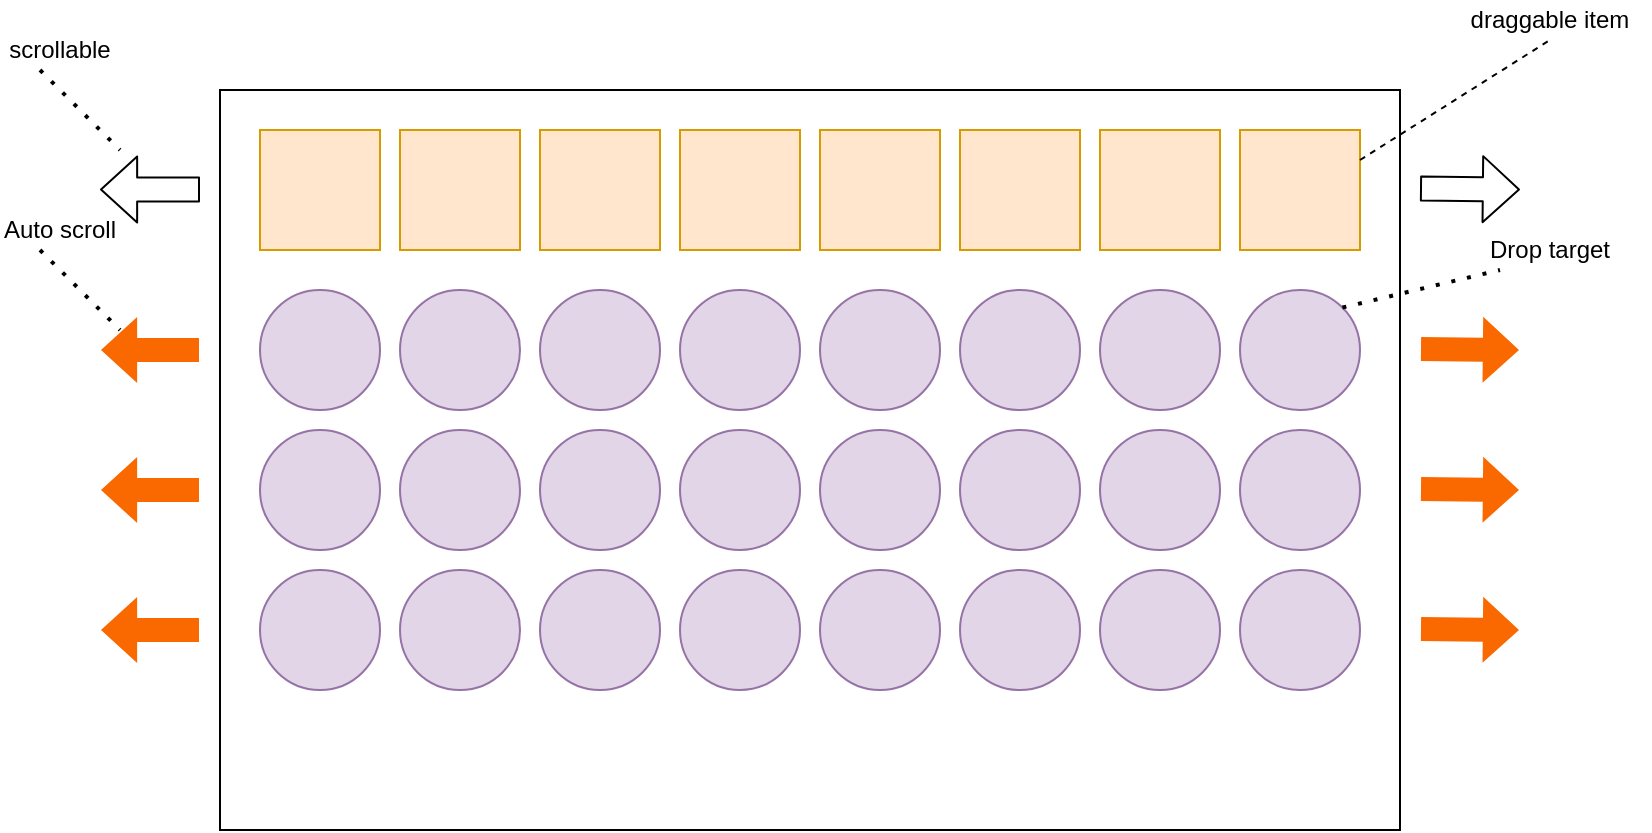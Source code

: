 <mxfile version="14.6.12" type="device"><diagram id="pHgnhCrQF7_hbc3S3U0g" name="Page-1"><mxGraphModel dx="868" dy="565" grid="1" gridSize="10" guides="1" tooltips="1" connect="1" arrows="1" fold="1" page="1" pageScale="1" pageWidth="850" pageHeight="1100" math="0" shadow="0"><root><mxCell id="0"/><mxCell id="1" parent="0"/><mxCell id="5iXN7lunduyKiRHRbcGU-1" value="" style="rounded=0;whiteSpace=wrap;html=1;" vertex="1" parent="1"><mxGeometry x="120" y="80" width="590" height="370" as="geometry"/></mxCell><mxCell id="5iXN7lunduyKiRHRbcGU-2" value="" style="rounded=0;whiteSpace=wrap;html=1;fillColor=#ffe6cc;strokeColor=#d79b00;" vertex="1" parent="1"><mxGeometry x="140" y="100" width="60" height="60" as="geometry"/></mxCell><mxCell id="5iXN7lunduyKiRHRbcGU-3" value="" style="rounded=0;whiteSpace=wrap;html=1;fillColor=#ffe6cc;strokeColor=#d79b00;" vertex="1" parent="1"><mxGeometry x="210" y="100" width="60" height="60" as="geometry"/></mxCell><mxCell id="5iXN7lunduyKiRHRbcGU-4" value="" style="rounded=0;whiteSpace=wrap;html=1;fillColor=#ffe6cc;strokeColor=#d79b00;" vertex="1" parent="1"><mxGeometry x="280" y="100" width="60" height="60" as="geometry"/></mxCell><mxCell id="5iXN7lunduyKiRHRbcGU-5" value="" style="rounded=0;whiteSpace=wrap;html=1;fillColor=#ffe6cc;strokeColor=#d79b00;" vertex="1" parent="1"><mxGeometry x="350" y="100" width="60" height="60" as="geometry"/></mxCell><mxCell id="5iXN7lunduyKiRHRbcGU-6" value="" style="rounded=0;whiteSpace=wrap;html=1;fillColor=#ffe6cc;strokeColor=#d79b00;" vertex="1" parent="1"><mxGeometry x="420" y="100" width="60" height="60" as="geometry"/></mxCell><mxCell id="5iXN7lunduyKiRHRbcGU-7" value="" style="rounded=0;whiteSpace=wrap;html=1;fillColor=#ffe6cc;strokeColor=#d79b00;" vertex="1" parent="1"><mxGeometry x="490" y="100" width="60" height="60" as="geometry"/></mxCell><mxCell id="5iXN7lunduyKiRHRbcGU-8" value="" style="rounded=0;whiteSpace=wrap;html=1;fillColor=#ffe6cc;strokeColor=#d79b00;" vertex="1" parent="1"><mxGeometry x="560" y="100" width="60" height="60" as="geometry"/></mxCell><mxCell id="5iXN7lunduyKiRHRbcGU-9" value="" style="rounded=0;whiteSpace=wrap;html=1;fillColor=#ffe6cc;strokeColor=#d79b00;" vertex="1" parent="1"><mxGeometry x="630" y="100" width="60" height="60" as="geometry"/></mxCell><mxCell id="5iXN7lunduyKiRHRbcGU-11" value="" style="endArrow=none;dashed=1;html=1;entryX=0.5;entryY=1;entryDx=0;entryDy=0;exitX=1;exitY=0.25;exitDx=0;exitDy=0;" edge="1" parent="1" source="5iXN7lunduyKiRHRbcGU-9" target="5iXN7lunduyKiRHRbcGU-14"><mxGeometry width="50" height="50" relative="1" as="geometry"><mxPoint x="720" y="85" as="sourcePoint"/><mxPoint x="645" y="75" as="targetPoint"/></mxGeometry></mxCell><mxCell id="5iXN7lunduyKiRHRbcGU-14" value="draggable item" style="text;html=1;strokeColor=none;fillColor=none;align=center;verticalAlign=middle;whiteSpace=wrap;rounded=0;" vertex="1" parent="1"><mxGeometry x="735" y="35" width="100" height="20" as="geometry"/></mxCell><mxCell id="5iXN7lunduyKiRHRbcGU-16" value="" style="ellipse;whiteSpace=wrap;html=1;fillColor=#e1d5e7;strokeColor=#9673a6;" vertex="1" parent="1"><mxGeometry x="210" y="180" width="60" height="60" as="geometry"/></mxCell><mxCell id="5iXN7lunduyKiRHRbcGU-23" value="" style="ellipse;whiteSpace=wrap;html=1;fillColor=#e1d5e7;strokeColor=#9673a6;" vertex="1" parent="1"><mxGeometry x="280" y="180" width="60" height="60" as="geometry"/></mxCell><mxCell id="5iXN7lunduyKiRHRbcGU-24" value="" style="ellipse;whiteSpace=wrap;html=1;fillColor=#e1d5e7;strokeColor=#9673a6;" vertex="1" parent="1"><mxGeometry x="350" y="180" width="60" height="60" as="geometry"/></mxCell><mxCell id="5iXN7lunduyKiRHRbcGU-25" value="" style="ellipse;whiteSpace=wrap;html=1;fillColor=#e1d5e7;strokeColor=#9673a6;" vertex="1" parent="1"><mxGeometry x="420" y="180" width="60" height="60" as="geometry"/></mxCell><mxCell id="5iXN7lunduyKiRHRbcGU-26" value="" style="ellipse;whiteSpace=wrap;html=1;fillColor=#e1d5e7;strokeColor=#9673a6;" vertex="1" parent="1"><mxGeometry x="490" y="180" width="60" height="60" as="geometry"/></mxCell><mxCell id="5iXN7lunduyKiRHRbcGU-27" value="" style="ellipse;whiteSpace=wrap;html=1;fillColor=#e1d5e7;strokeColor=#9673a6;" vertex="1" parent="1"><mxGeometry x="560" y="180" width="60" height="60" as="geometry"/></mxCell><mxCell id="5iXN7lunduyKiRHRbcGU-33" value="" style="shape=flexArrow;endArrow=classic;html=1;width=12;endSize=5.69;fillColor=#fa6800;strokeColor=none;" edge="1" parent="1"><mxGeometry width="50" height="50" relative="1" as="geometry"><mxPoint x="720" y="209.5" as="sourcePoint"/><mxPoint x="770" y="210" as="targetPoint"/></mxGeometry></mxCell><mxCell id="5iXN7lunduyKiRHRbcGU-34" value="" style="shape=flexArrow;endArrow=classic;html=1;width=12;endSize=5.69;fillColor=#fa6800;strokeColor=none;" edge="1" parent="1"><mxGeometry width="50" height="50" relative="1" as="geometry"><mxPoint x="110" y="210" as="sourcePoint"/><mxPoint x="60" y="210" as="targetPoint"/></mxGeometry></mxCell><mxCell id="5iXN7lunduyKiRHRbcGU-36" value="" style="ellipse;whiteSpace=wrap;html=1;fillColor=#e1d5e7;strokeColor=#9673a6;" vertex="1" parent="1"><mxGeometry x="140" y="180" width="60" height="60" as="geometry"/></mxCell><mxCell id="5iXN7lunduyKiRHRbcGU-37" value="" style="ellipse;whiteSpace=wrap;html=1;fillColor=#e1d5e7;strokeColor=#9673a6;" vertex="1" parent="1"><mxGeometry x="630" y="180" width="60" height="60" as="geometry"/></mxCell><mxCell id="5iXN7lunduyKiRHRbcGU-38" value="" style="ellipse;whiteSpace=wrap;html=1;fillColor=#e1d5e7;strokeColor=#9673a6;" vertex="1" parent="1"><mxGeometry x="210" y="250" width="60" height="60" as="geometry"/></mxCell><mxCell id="5iXN7lunduyKiRHRbcGU-39" value="" style="ellipse;whiteSpace=wrap;html=1;fillColor=#e1d5e7;strokeColor=#9673a6;" vertex="1" parent="1"><mxGeometry x="280" y="250" width="60" height="60" as="geometry"/></mxCell><mxCell id="5iXN7lunduyKiRHRbcGU-40" value="" style="ellipse;whiteSpace=wrap;html=1;fillColor=#e1d5e7;strokeColor=#9673a6;" vertex="1" parent="1"><mxGeometry x="350" y="250" width="60" height="60" as="geometry"/></mxCell><mxCell id="5iXN7lunduyKiRHRbcGU-41" value="" style="ellipse;whiteSpace=wrap;html=1;fillColor=#e1d5e7;strokeColor=#9673a6;" vertex="1" parent="1"><mxGeometry x="420" y="250" width="60" height="60" as="geometry"/></mxCell><mxCell id="5iXN7lunduyKiRHRbcGU-42" value="" style="ellipse;whiteSpace=wrap;html=1;fillColor=#e1d5e7;strokeColor=#9673a6;" vertex="1" parent="1"><mxGeometry x="490" y="250" width="60" height="60" as="geometry"/></mxCell><mxCell id="5iXN7lunduyKiRHRbcGU-43" value="" style="ellipse;whiteSpace=wrap;html=1;fillColor=#e1d5e7;strokeColor=#9673a6;" vertex="1" parent="1"><mxGeometry x="560" y="250" width="60" height="60" as="geometry"/></mxCell><mxCell id="5iXN7lunduyKiRHRbcGU-44" value="" style="shape=flexArrow;endArrow=classic;html=1;width=12;endSize=5.69;fillColor=#fa6800;strokeColor=none;" edge="1" parent="1"><mxGeometry width="50" height="50" relative="1" as="geometry"><mxPoint x="720" y="279.5" as="sourcePoint"/><mxPoint x="770" y="280" as="targetPoint"/></mxGeometry></mxCell><mxCell id="5iXN7lunduyKiRHRbcGU-45" value="" style="shape=flexArrow;endArrow=classic;html=1;width=12;endSize=5.69;fillColor=#fa6800;strokeColor=none;" edge="1" parent="1"><mxGeometry width="50" height="50" relative="1" as="geometry"><mxPoint x="110" y="280" as="sourcePoint"/><mxPoint x="60" y="280" as="targetPoint"/></mxGeometry></mxCell><mxCell id="5iXN7lunduyKiRHRbcGU-46" value="" style="ellipse;whiteSpace=wrap;html=1;fillColor=#e1d5e7;strokeColor=#9673a6;" vertex="1" parent="1"><mxGeometry x="140" y="250" width="60" height="60" as="geometry"/></mxCell><mxCell id="5iXN7lunduyKiRHRbcGU-47" value="" style="ellipse;whiteSpace=wrap;html=1;fillColor=#e1d5e7;strokeColor=#9673a6;" vertex="1" parent="1"><mxGeometry x="630" y="250" width="60" height="60" as="geometry"/></mxCell><mxCell id="5iXN7lunduyKiRHRbcGU-48" value="" style="ellipse;whiteSpace=wrap;html=1;fillColor=#e1d5e7;strokeColor=#9673a6;" vertex="1" parent="1"><mxGeometry x="210" y="320" width="60" height="60" as="geometry"/></mxCell><mxCell id="5iXN7lunduyKiRHRbcGU-49" value="" style="ellipse;whiteSpace=wrap;html=1;fillColor=#e1d5e7;strokeColor=#9673a6;" vertex="1" parent="1"><mxGeometry x="280" y="320" width="60" height="60" as="geometry"/></mxCell><mxCell id="5iXN7lunduyKiRHRbcGU-50" value="" style="ellipse;whiteSpace=wrap;html=1;fillColor=#e1d5e7;strokeColor=#9673a6;" vertex="1" parent="1"><mxGeometry x="350" y="320" width="60" height="60" as="geometry"/></mxCell><mxCell id="5iXN7lunduyKiRHRbcGU-51" value="" style="ellipse;whiteSpace=wrap;html=1;fillColor=#e1d5e7;strokeColor=#9673a6;" vertex="1" parent="1"><mxGeometry x="420" y="320" width="60" height="60" as="geometry"/></mxCell><mxCell id="5iXN7lunduyKiRHRbcGU-52" value="" style="ellipse;whiteSpace=wrap;html=1;fillColor=#e1d5e7;strokeColor=#9673a6;" vertex="1" parent="1"><mxGeometry x="490" y="320" width="60" height="60" as="geometry"/></mxCell><mxCell id="5iXN7lunduyKiRHRbcGU-53" value="" style="ellipse;whiteSpace=wrap;html=1;fillColor=#e1d5e7;strokeColor=#9673a6;" vertex="1" parent="1"><mxGeometry x="560" y="320" width="60" height="60" as="geometry"/></mxCell><mxCell id="5iXN7lunduyKiRHRbcGU-54" value="" style="shape=flexArrow;endArrow=classic;html=1;width=12;endSize=5.69;fillColor=#fa6800;strokeColor=none;" edge="1" parent="1"><mxGeometry width="50" height="50" relative="1" as="geometry"><mxPoint x="720" y="349.5" as="sourcePoint"/><mxPoint x="770" y="350" as="targetPoint"/></mxGeometry></mxCell><mxCell id="5iXN7lunduyKiRHRbcGU-55" value="" style="shape=flexArrow;endArrow=classic;html=1;width=12;endSize=5.69;fillColor=#fa6800;strokeColor=none;" edge="1" parent="1"><mxGeometry width="50" height="50" relative="1" as="geometry"><mxPoint x="110" y="350" as="sourcePoint"/><mxPoint x="60" y="350" as="targetPoint"/></mxGeometry></mxCell><mxCell id="5iXN7lunduyKiRHRbcGU-56" value="" style="ellipse;whiteSpace=wrap;html=1;fillColor=#e1d5e7;strokeColor=#9673a6;" vertex="1" parent="1"><mxGeometry x="140" y="320" width="60" height="60" as="geometry"/></mxCell><mxCell id="5iXN7lunduyKiRHRbcGU-57" value="" style="ellipse;whiteSpace=wrap;html=1;fillColor=#e1d5e7;strokeColor=#9673a6;" vertex="1" parent="1"><mxGeometry x="630" y="320" width="60" height="60" as="geometry"/></mxCell><mxCell id="5iXN7lunduyKiRHRbcGU-58" value="" style="endArrow=none;dashed=1;html=1;dashPattern=1 3;strokeWidth=2;exitX=1;exitY=0;exitDx=0;exitDy=0;entryX=0.25;entryY=1;entryDx=0;entryDy=0;" edge="1" parent="1" source="5iXN7lunduyKiRHRbcGU-37" target="5iXN7lunduyKiRHRbcGU-59"><mxGeometry width="50" height="50" relative="1" as="geometry"><mxPoint x="770" y="160" as="sourcePoint"/><mxPoint x="790" y="120" as="targetPoint"/></mxGeometry></mxCell><mxCell id="5iXN7lunduyKiRHRbcGU-59" value="Drop target" style="text;html=1;strokeColor=none;fillColor=none;align=center;verticalAlign=middle;whiteSpace=wrap;rounded=0;" vertex="1" parent="1"><mxGeometry x="735" y="150" width="100" height="20" as="geometry"/></mxCell><mxCell id="5iXN7lunduyKiRHRbcGU-61" value="" style="shape=flexArrow;endArrow=classic;html=1;width=12;endSize=5.69;" edge="1" parent="1"><mxGeometry width="50" height="50" relative="1" as="geometry"><mxPoint x="720" y="129.25" as="sourcePoint"/><mxPoint x="770" y="129.75" as="targetPoint"/></mxGeometry></mxCell><mxCell id="5iXN7lunduyKiRHRbcGU-62" value="" style="shape=flexArrow;endArrow=classic;html=1;width=12;endSize=5.69;" edge="1" parent="1"><mxGeometry width="50" height="50" relative="1" as="geometry"><mxPoint x="110" y="129.75" as="sourcePoint"/><mxPoint x="60" y="129.75" as="targetPoint"/></mxGeometry></mxCell><mxCell id="5iXN7lunduyKiRHRbcGU-65" value="" style="endArrow=none;dashed=1;html=1;dashPattern=1 3;strokeWidth=2;" edge="1" parent="1"><mxGeometry width="50" height="50" relative="1" as="geometry"><mxPoint x="30" y="70" as="sourcePoint"/><mxPoint x="70" y="110" as="targetPoint"/></mxGeometry></mxCell><mxCell id="5iXN7lunduyKiRHRbcGU-67" value="scrollable" style="text;html=1;strokeColor=none;fillColor=none;align=center;verticalAlign=middle;whiteSpace=wrap;rounded=0;" vertex="1" parent="1"><mxGeometry x="10" y="50" width="60" height="20" as="geometry"/></mxCell><mxCell id="5iXN7lunduyKiRHRbcGU-68" value="" style="endArrow=none;dashed=1;html=1;dashPattern=1 3;strokeWidth=2;" edge="1" parent="1"><mxGeometry width="50" height="50" relative="1" as="geometry"><mxPoint x="30" y="160" as="sourcePoint"/><mxPoint x="70" y="200" as="targetPoint"/></mxGeometry></mxCell><mxCell id="5iXN7lunduyKiRHRbcGU-69" value="Auto scroll" style="text;html=1;strokeColor=none;fillColor=none;align=center;verticalAlign=middle;whiteSpace=wrap;rounded=0;" vertex="1" parent="1"><mxGeometry x="10" y="140" width="60" height="20" as="geometry"/></mxCell></root></mxGraphModel></diagram></mxfile>